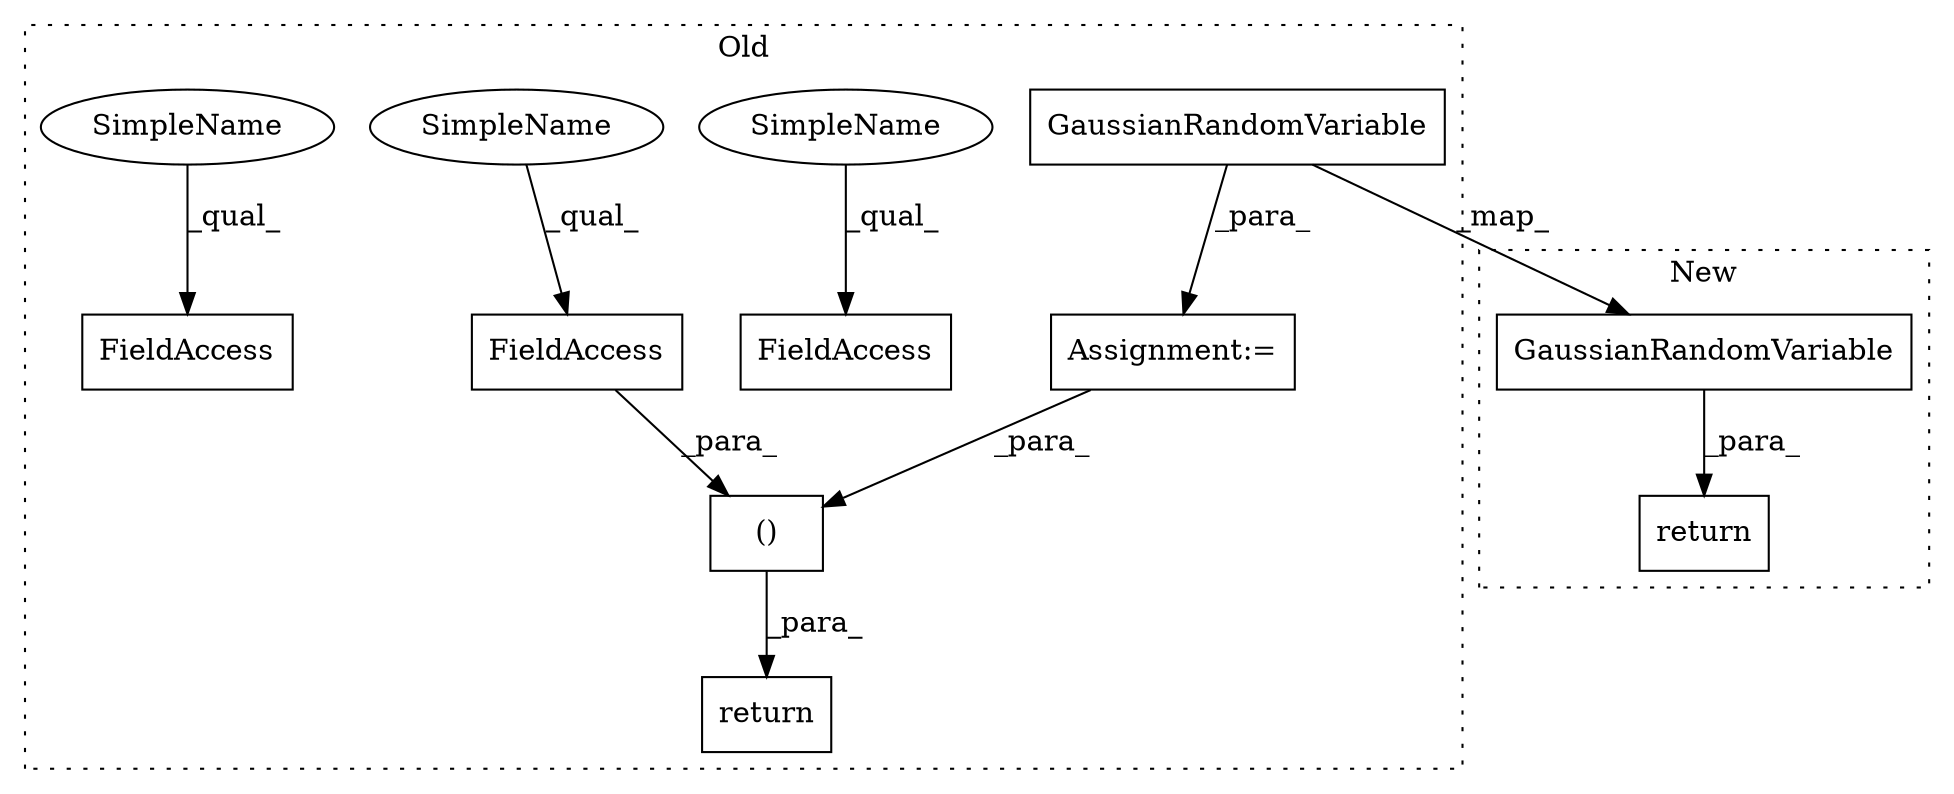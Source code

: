 digraph G {
subgraph cluster0 {
1 [label="GaussianRandomVariable" a="32" s="2180,2218" l="23,1" shape="box"];
4 [label="return" a="41" s="2225" l="12" shape="box"];
5 [label="Assignment:=" a="7" s="2179" l="1" shape="box"];
6 [label="()" a="106" s="2237" l="38" shape="box"];
7 [label="FieldAccess" a="22" s="2261" l="14" shape="box"];
8 [label="FieldAccess" a="22" s="2031" l="20" shape="box"];
9 [label="FieldAccess" a="22" s="1978" l="18" shape="box"];
10 [label="SimpleName" a="42" s="1978" l="4" shape="ellipse"];
11 [label="SimpleName" a="42" s="2261" l="4" shape="ellipse"];
12 [label="SimpleName" a="42" s="2031" l="4" shape="ellipse"];
label = "Old";
style="dotted";
}
subgraph cluster1 {
2 [label="GaussianRandomVariable" a="32" s="1696,1734" l="23,1" shape="box"];
3 [label="return" a="41" s="1689" l="7" shape="box"];
label = "New";
style="dotted";
}
1 -> 2 [label="_map_"];
1 -> 5 [label="_para_"];
2 -> 3 [label="_para_"];
5 -> 6 [label="_para_"];
6 -> 4 [label="_para_"];
7 -> 6 [label="_para_"];
10 -> 9 [label="_qual_"];
11 -> 7 [label="_qual_"];
12 -> 8 [label="_qual_"];
}